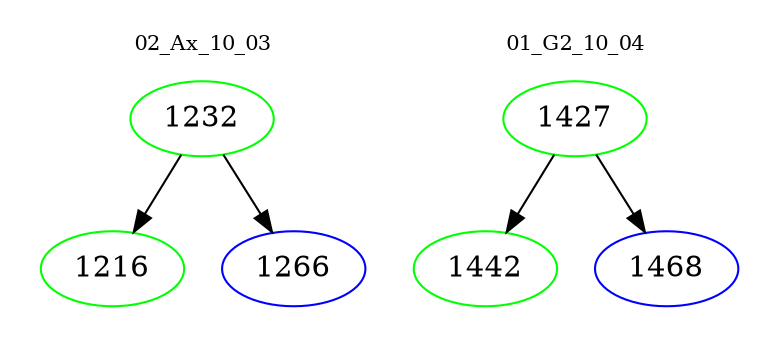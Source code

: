 digraph{
subgraph cluster_0 {
color = white
label = "02_Ax_10_03";
fontsize=10;
T0_1232 [label="1232", color="green"]
T0_1232 -> T0_1216 [color="black"]
T0_1216 [label="1216", color="green"]
T0_1232 -> T0_1266 [color="black"]
T0_1266 [label="1266", color="blue"]
}
subgraph cluster_1 {
color = white
label = "01_G2_10_04";
fontsize=10;
T1_1427 [label="1427", color="green"]
T1_1427 -> T1_1442 [color="black"]
T1_1442 [label="1442", color="green"]
T1_1427 -> T1_1468 [color="black"]
T1_1468 [label="1468", color="blue"]
}
}
